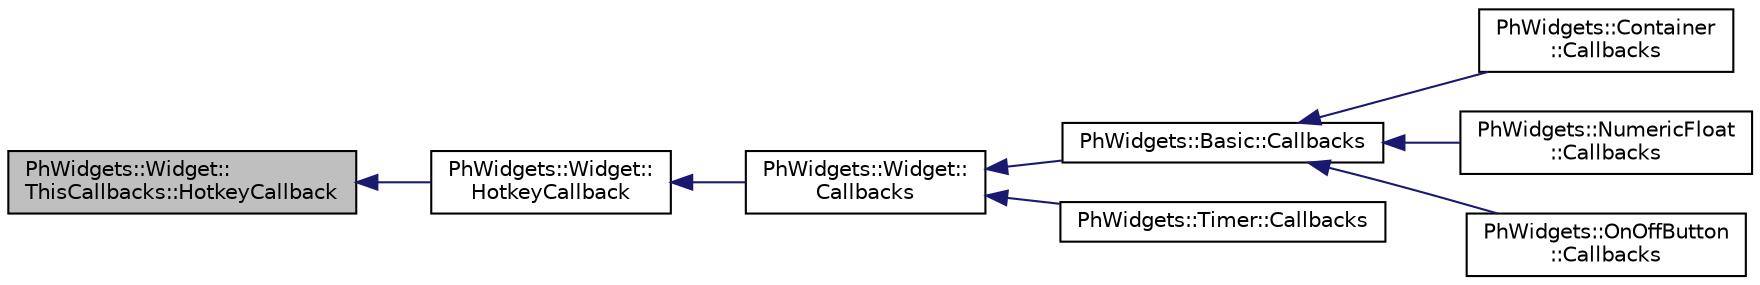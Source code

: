 digraph "PhWidgets::Widget::ThisCallbacks::HotkeyCallback"
{
  edge [fontname="Helvetica",fontsize="10",labelfontname="Helvetica",labelfontsize="10"];
  node [fontname="Helvetica",fontsize="10",shape=record];
  rankdir="LR";
  Node0 [label="PhWidgets::Widget::\lThisCallbacks::HotkeyCallback",height=0.2,width=0.4,color="black", fillcolor="grey75", style="filled", fontcolor="black"];
  Node0 -> Node1 [dir="back",color="midnightblue",fontsize="10",style="solid",fontname="Helvetica"];
  Node1 [label="PhWidgets::Widget::\lHotkeyCallback",height=0.2,width=0.4,color="black", fillcolor="white", style="filled",URL="$struct_ph_widgets_1_1_widget_1_1_hotkey_callback.html"];
  Node1 -> Node2 [dir="back",color="midnightblue",fontsize="10",style="solid",fontname="Helvetica"];
  Node2 [label="PhWidgets::Widget::\lCallbacks",height=0.2,width=0.4,color="black", fillcolor="white", style="filled",URL="$struct_ph_widgets_1_1_widget_1_1_callbacks.html"];
  Node2 -> Node3 [dir="back",color="midnightblue",fontsize="10",style="solid",fontname="Helvetica"];
  Node3 [label="PhWidgets::Basic::Callbacks",height=0.2,width=0.4,color="black", fillcolor="white", style="filled",URL="$struct_ph_widgets_1_1_basic_1_1_callbacks.html"];
  Node3 -> Node4 [dir="back",color="midnightblue",fontsize="10",style="solid",fontname="Helvetica"];
  Node4 [label="PhWidgets::Container\l::Callbacks",height=0.2,width=0.4,color="black", fillcolor="white", style="filled",URL="$struct_ph_widgets_1_1_container_1_1_callbacks.html"];
  Node3 -> Node5 [dir="back",color="midnightblue",fontsize="10",style="solid",fontname="Helvetica"];
  Node5 [label="PhWidgets::NumericFloat\l::Callbacks",height=0.2,width=0.4,color="black", fillcolor="white", style="filled",URL="$struct_ph_widgets_1_1_numeric_float_1_1_callbacks.html"];
  Node3 -> Node6 [dir="back",color="midnightblue",fontsize="10",style="solid",fontname="Helvetica"];
  Node6 [label="PhWidgets::OnOffButton\l::Callbacks",height=0.2,width=0.4,color="black", fillcolor="white", style="filled",URL="$struct_ph_widgets_1_1_on_off_button_1_1_callbacks.html"];
  Node2 -> Node7 [dir="back",color="midnightblue",fontsize="10",style="solid",fontname="Helvetica"];
  Node7 [label="PhWidgets::Timer::Callbacks",height=0.2,width=0.4,color="black", fillcolor="white", style="filled",URL="$struct_ph_widgets_1_1_timer_1_1_callbacks.html"];
}
